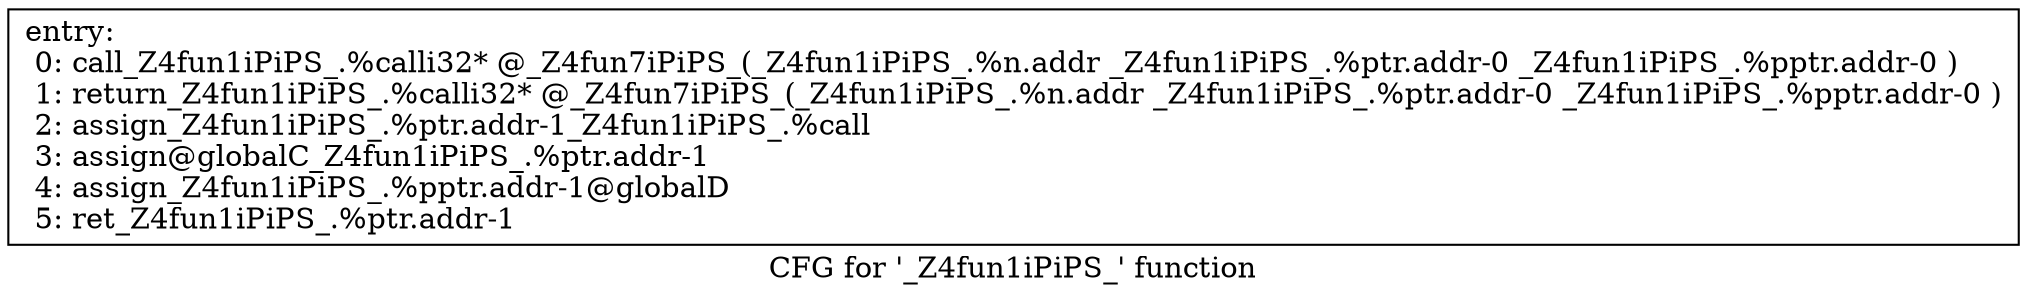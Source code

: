 digraph "CFG for '_Z4fun1iPiPS_' function" {
	label="CFG for '_Z4fun1iPiPS_' function" ;

	Node0x97f0970 [shape=record,label="{entry:\l 0: call	_Z4fun1iPiPS_.%call	i32* @_Z4fun7iPiPS_(_Z4fun1iPiPS_.%n.addr _Z4fun1iPiPS_.%ptr.addr-0 _Z4fun1iPiPS_.%pptr.addr-0 )\l 1: return	_Z4fun1iPiPS_.%call	i32* @_Z4fun7iPiPS_(_Z4fun1iPiPS_.%n.addr _Z4fun1iPiPS_.%ptr.addr-0 _Z4fun1iPiPS_.%pptr.addr-0 )\l 2: assign	_Z4fun1iPiPS_.%ptr.addr-1	_Z4fun1iPiPS_.%call\l 3: assign	@globalC	_Z4fun1iPiPS_.%ptr.addr-1\l 4: assign	_Z4fun1iPiPS_.%pptr.addr-1	@globalD\l 5: ret	_Z4fun1iPiPS_.%ptr.addr-1\l }"];
}